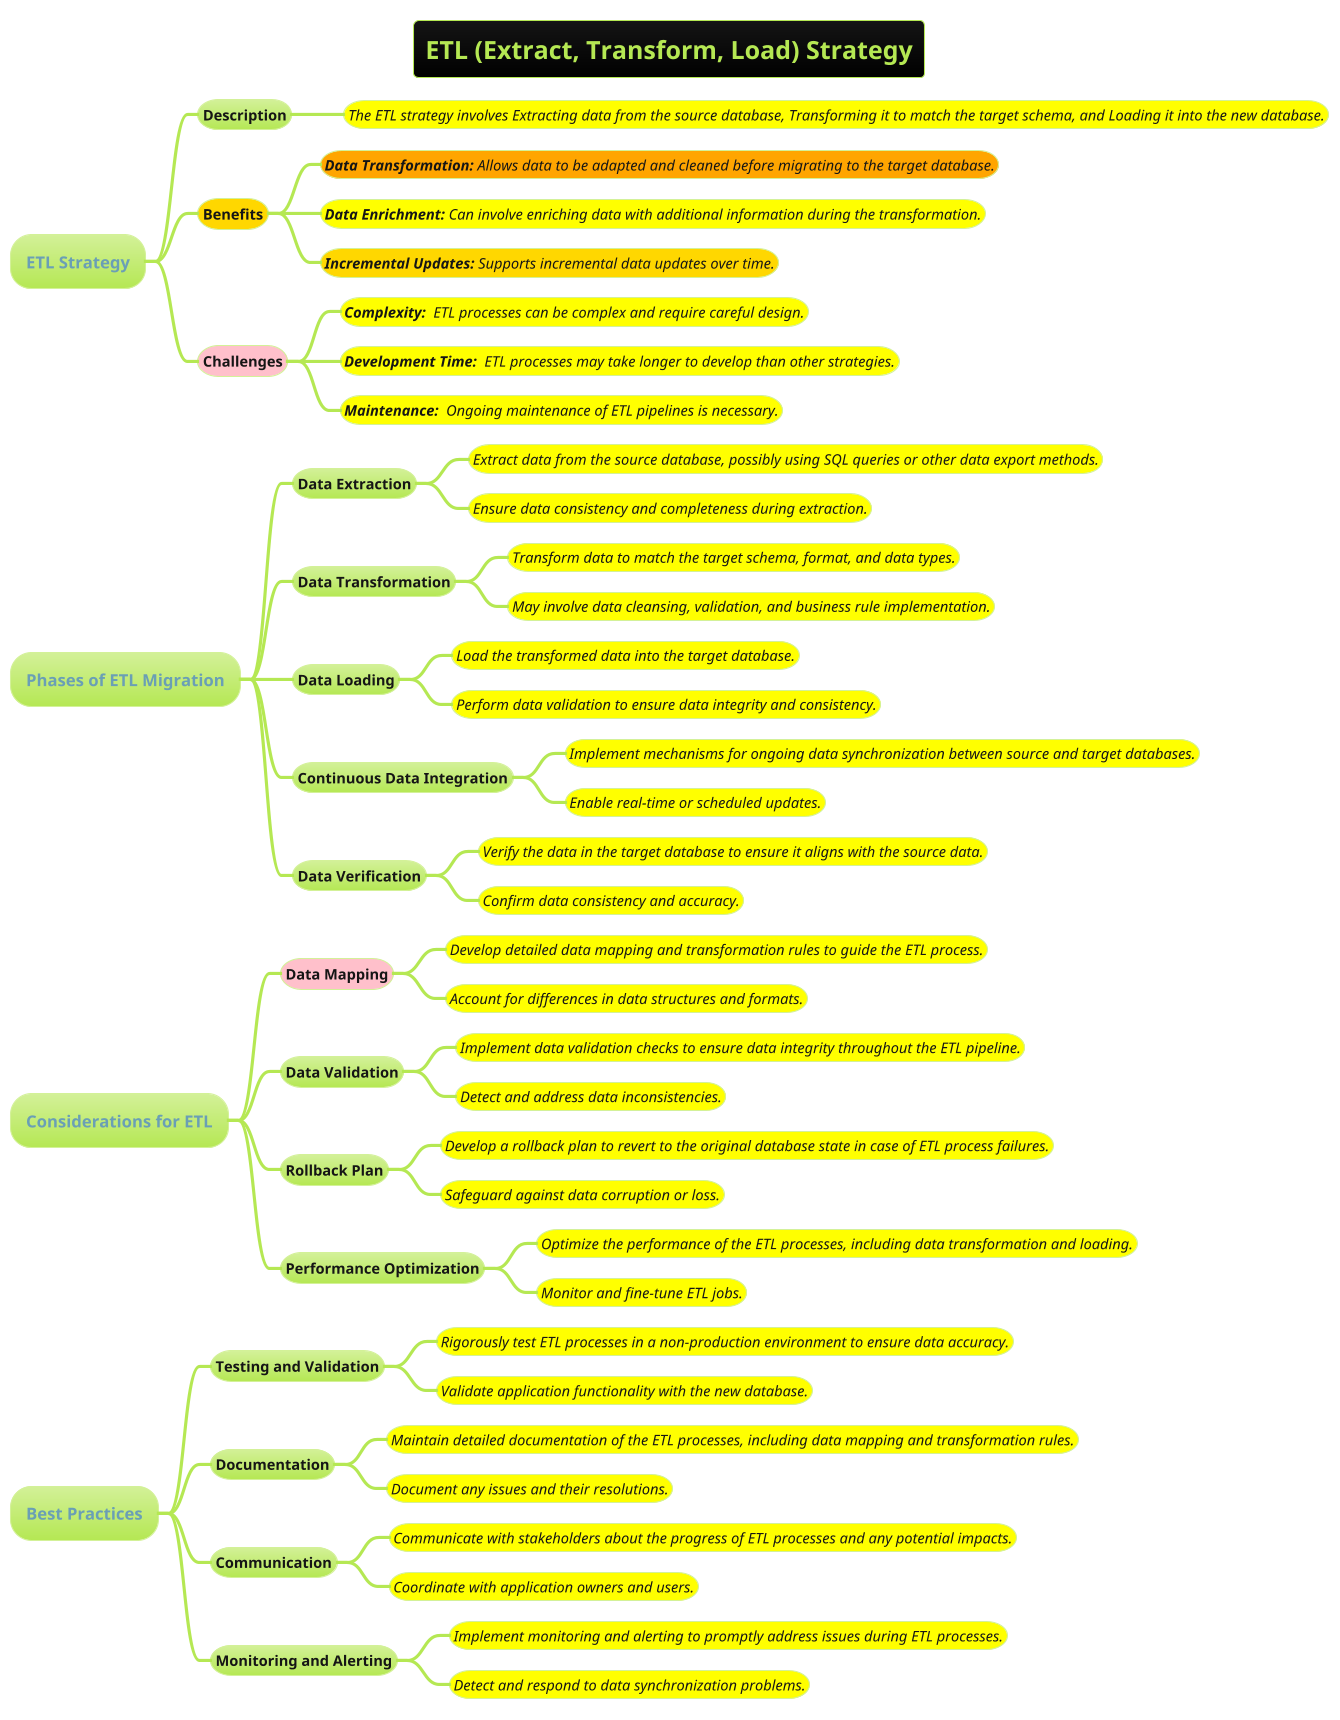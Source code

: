 @startmindmap
title =ETL (Extract, Transform, Load) Strategy
!theme hacker

* ETL Strategy
** Description
***[#yellow] ====<size:14>The ETL strategy involves Extracting data from the source database, Transforming it to match the target schema, and Loading it into the new database.

**[#gold] Benefits
***[#orange] ====<size:14>**Data Transformation:** Allows data to be adapted and cleaned before migrating to the target database.
***[#yellow] ====<size:14>**Data Enrichment:** Can involve enriching data with additional information during the transformation.
***[#gold] ====<size:14>**Incremental Updates:** Supports incremental data updates over time.

**[#pink] Challenges
***[#yellow] ====<size:14>**Complexity: ** ETL processes can be complex and require careful design.
***[#yellow] ====<size:14>**Development Time:**  ETL processes may take longer to develop than other strategies.
***[#yellow] ====<size:14>**Maintenance: ** Ongoing maintenance of ETL pipelines is necessary.

* Phases of ETL Migration
** Data Extraction
***[#yellow] ====<size:14>Extract data from the source database, possibly using SQL queries or other data export methods.
***[#yellow] ====<size:14>Ensure data consistency and completeness during extraction.

** Data Transformation
***[#yellow] ====<size:14>Transform data to match the target schema, format, and data types.
***[#yellow] ====<size:14>May involve data cleansing, validation, and business rule implementation.

** Data Loading
***[#yellow] ====<size:14>Load the transformed data into the target database.
***[#yellow] ====<size:14>Perform data validation to ensure data integrity and consistency.

** Continuous Data Integration
***[#yellow] ====<size:14>Implement mechanisms for ongoing data synchronization between source and target databases.
***[#yellow] ====<size:14>Enable real-time or scheduled updates.

** Data Verification
***[#yellow] ====<size:14>Verify the data in the target database to ensure it aligns with the source data.
***[#yellow] ====<size:14>Confirm data consistency and accuracy.

* Considerations for ETL
**[#pink] Data Mapping
***[#yellow] ====<size:14>Develop detailed data mapping and transformation rules to guide the ETL process.
***[#yellow] ====<size:14>Account for differences in data structures and formats.

** Data Validation
***[#yellow] ====<size:14>Implement data validation checks to ensure data integrity throughout the ETL pipeline.
***[#yellow] ====<size:14>Detect and address data inconsistencies.

** Rollback Plan
***[#yellow] ====<size:14>Develop a rollback plan to revert to the original database state in case of ETL process failures.
***[#yellow] ====<size:14>Safeguard against data corruption or loss.

** Performance Optimization
***[#yellow] ====<size:14>Optimize the performance of the ETL processes, including data transformation and loading.
***[#yellow] ====<size:14>Monitor and fine-tune ETL jobs.

* Best Practices
** Testing and Validation
***[#yellow] ====<size:14>Rigorously test ETL processes in a non-production environment to ensure data accuracy.
***[#yellow] ====<size:14>Validate application functionality with the new database.

** Documentation
***[#yellow] ====<size:14>Maintain detailed documentation of the ETL processes, including data mapping and transformation rules.
***[#yellow] ====<size:14>Document any issues and their resolutions.

** Communication
***[#yellow] ====<size:14>Communicate with stakeholders about the progress of ETL processes and any potential impacts.
***[#yellow] ====<size:14>Coordinate with application owners and users.

** Monitoring and Alerting
***[#yellow] ====<size:14>Implement monitoring and alerting to promptly address issues during ETL processes.
***[#yellow] ====<size:14>Detect and respond to data synchronization problems.

@endmindmap
